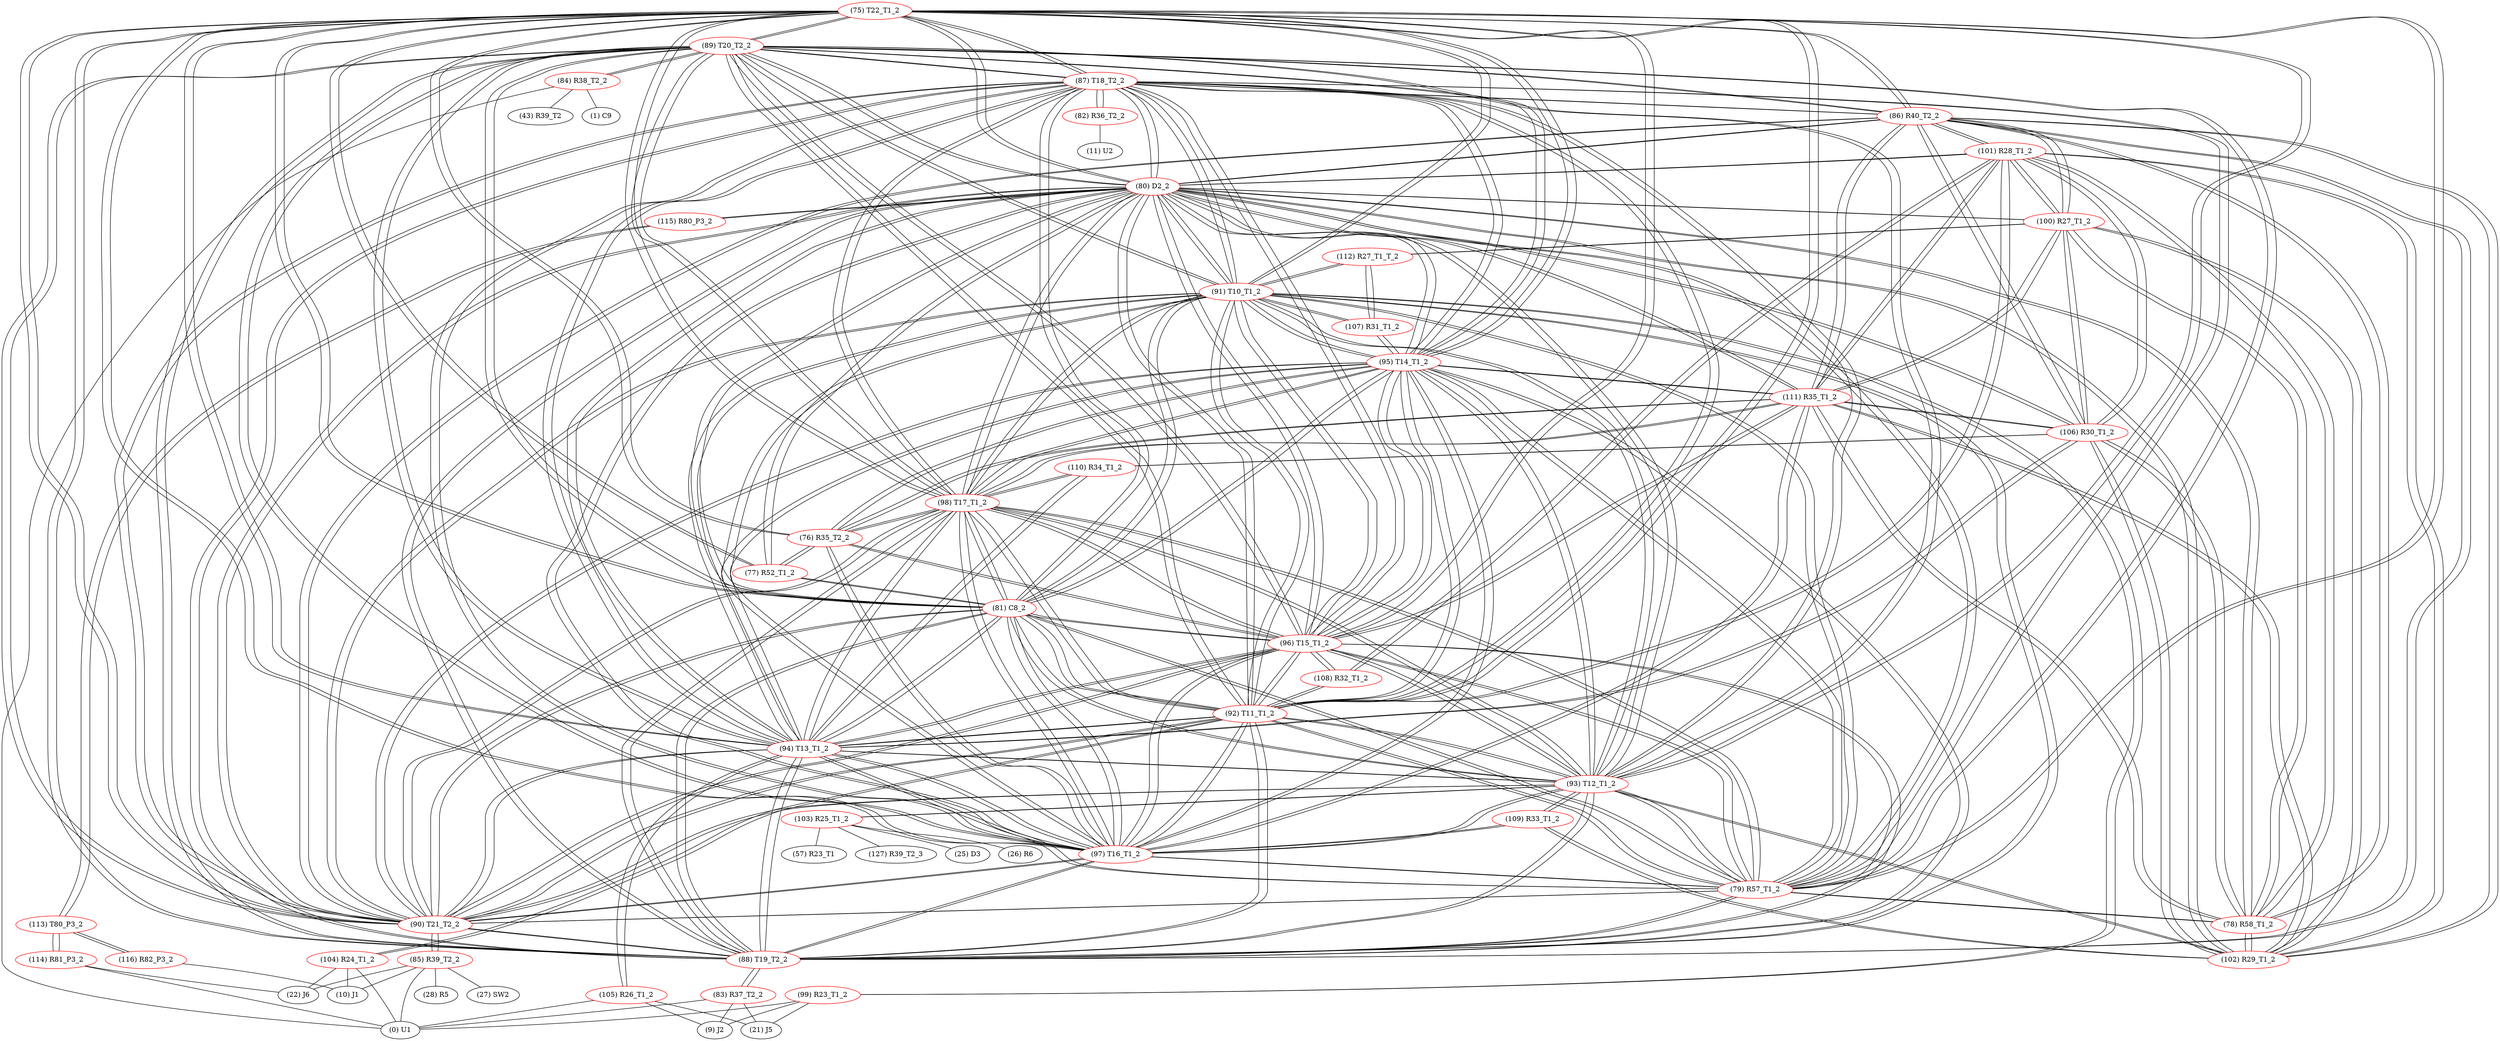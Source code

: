 graph {
	75 [label="(75) T22_T1_2" color=red]
	89 [label="(89) T20_T2_2"]
	87 [label="(87) T18_T2_2"]
	88 [label="(88) T19_T2_2"]
	90 [label="(90) T21_T2_2"]
	79 [label="(79) R57_T1_2"]
	80 [label="(80) D2_2"]
	92 [label="(92) T11_T1_2"]
	97 [label="(97) T16_T1_2"]
	98 [label="(98) T17_T1_2"]
	91 [label="(91) T10_T1_2"]
	93 [label="(93) T12_T1_2"]
	94 [label="(94) T13_T1_2"]
	95 [label="(95) T14_T1_2"]
	96 [label="(96) T15_T1_2"]
	81 [label="(81) C8_2"]
	86 [label="(86) R40_T2_2"]
	77 [label="(77) R52_T1_2"]
	76 [label="(76) R35_T2_2"]
	76 [label="(76) R35_T2_2" color=red]
	97 [label="(97) T16_T1_2"]
	96 [label="(96) T15_T1_2"]
	111 [label="(111) R35_T1_2"]
	95 [label="(95) T14_T1_2"]
	98 [label="(98) T17_T1_2"]
	77 [label="(77) R52_T1_2"]
	75 [label="(75) T22_T1_2"]
	77 [label="(77) R52_T1_2" color=red]
	80 [label="(80) D2_2"]
	81 [label="(81) C8_2"]
	76 [label="(76) R35_T2_2"]
	75 [label="(75) T22_T1_2"]
	78 [label="(78) R58_T1_2" color=red]
	79 [label="(79) R57_T1_2"]
	80 [label="(80) D2_2"]
	102 [label="(102) R29_T1_2"]
	111 [label="(111) R35_T1_2"]
	86 [label="(86) R40_T2_2"]
	106 [label="(106) R30_T1_2"]
	100 [label="(100) R27_T1_2"]
	101 [label="(101) R28_T1_2"]
	79 [label="(79) R57_T1_2" color=red]
	89 [label="(89) T20_T2_2"]
	87 [label="(87) T18_T2_2"]
	88 [label="(88) T19_T2_2"]
	90 [label="(90) T21_T2_2"]
	75 [label="(75) T22_T1_2"]
	80 [label="(80) D2_2"]
	92 [label="(92) T11_T1_2"]
	97 [label="(97) T16_T1_2"]
	98 [label="(98) T17_T1_2"]
	91 [label="(91) T10_T1_2"]
	93 [label="(93) T12_T1_2"]
	94 [label="(94) T13_T1_2"]
	95 [label="(95) T14_T1_2"]
	96 [label="(96) T15_T1_2"]
	81 [label="(81) C8_2"]
	78 [label="(78) R58_T1_2"]
	80 [label="(80) D2_2" color=red]
	89 [label="(89) T20_T2_2"]
	87 [label="(87) T18_T2_2"]
	88 [label="(88) T19_T2_2"]
	90 [label="(90) T21_T2_2"]
	79 [label="(79) R57_T1_2"]
	75 [label="(75) T22_T1_2"]
	92 [label="(92) T11_T1_2"]
	97 [label="(97) T16_T1_2"]
	98 [label="(98) T17_T1_2"]
	91 [label="(91) T10_T1_2"]
	93 [label="(93) T12_T1_2"]
	94 [label="(94) T13_T1_2"]
	95 [label="(95) T14_T1_2"]
	96 [label="(96) T15_T1_2"]
	81 [label="(81) C8_2"]
	77 [label="(77) R52_T1_2"]
	78 [label="(78) R58_T1_2"]
	102 [label="(102) R29_T1_2"]
	111 [label="(111) R35_T1_2"]
	86 [label="(86) R40_T2_2"]
	106 [label="(106) R30_T1_2"]
	100 [label="(100) R27_T1_2"]
	101 [label="(101) R28_T1_2"]
	115 [label="(115) R80_P3_2"]
	81 [label="(81) C8_2" color=red]
	89 [label="(89) T20_T2_2"]
	87 [label="(87) T18_T2_2"]
	88 [label="(88) T19_T2_2"]
	90 [label="(90) T21_T2_2"]
	79 [label="(79) R57_T1_2"]
	75 [label="(75) T22_T1_2"]
	80 [label="(80) D2_2"]
	92 [label="(92) T11_T1_2"]
	97 [label="(97) T16_T1_2"]
	98 [label="(98) T17_T1_2"]
	91 [label="(91) T10_T1_2"]
	93 [label="(93) T12_T1_2"]
	94 [label="(94) T13_T1_2"]
	95 [label="(95) T14_T1_2"]
	96 [label="(96) T15_T1_2"]
	77 [label="(77) R52_T1_2"]
	82 [label="(82) R36_T2_2" color=red]
	11 [label="(11) U2"]
	87 [label="(87) T18_T2_2"]
	83 [label="(83) R37_T2_2" color=red]
	21 [label="(21) J5"]
	0 [label="(0) U1"]
	9 [label="(9) J2"]
	88 [label="(88) T19_T2_2"]
	84 [label="(84) R38_T2_2" color=red]
	1 [label="(1) C9"]
	0 [label="(0) U1"]
	43 [label="(43) R39_T2"]
	89 [label="(89) T20_T2_2"]
	85 [label="(85) R39_T2_2" color=red]
	10 [label="(10) J1"]
	28 [label="(28) R5"]
	0 [label="(0) U1"]
	22 [label="(22) J6"]
	27 [label="(27) SW2"]
	90 [label="(90) T21_T2_2"]
	86 [label="(86) R40_T2_2" color=red]
	102 [label="(102) R29_T1_2"]
	111 [label="(111) R35_T1_2"]
	106 [label="(106) R30_T1_2"]
	80 [label="(80) D2_2"]
	78 [label="(78) R58_T1_2"]
	100 [label="(100) R27_T1_2"]
	101 [label="(101) R28_T1_2"]
	75 [label="(75) T22_T1_2"]
	88 [label="(88) T19_T2_2"]
	87 [label="(87) T18_T2_2"]
	90 [label="(90) T21_T2_2"]
	89 [label="(89) T20_T2_2"]
	87 [label="(87) T18_T2_2" color=red]
	89 [label="(89) T20_T2_2"]
	88 [label="(88) T19_T2_2"]
	90 [label="(90) T21_T2_2"]
	79 [label="(79) R57_T1_2"]
	75 [label="(75) T22_T1_2"]
	80 [label="(80) D2_2"]
	92 [label="(92) T11_T1_2"]
	97 [label="(97) T16_T1_2"]
	98 [label="(98) T17_T1_2"]
	91 [label="(91) T10_T1_2"]
	93 [label="(93) T12_T1_2"]
	94 [label="(94) T13_T1_2"]
	95 [label="(95) T14_T1_2"]
	96 [label="(96) T15_T1_2"]
	81 [label="(81) C8_2"]
	86 [label="(86) R40_T2_2"]
	82 [label="(82) R36_T2_2"]
	88 [label="(88) T19_T2_2" color=red]
	89 [label="(89) T20_T2_2"]
	87 [label="(87) T18_T2_2"]
	90 [label="(90) T21_T2_2"]
	79 [label="(79) R57_T1_2"]
	75 [label="(75) T22_T1_2"]
	80 [label="(80) D2_2"]
	92 [label="(92) T11_T1_2"]
	97 [label="(97) T16_T1_2"]
	98 [label="(98) T17_T1_2"]
	91 [label="(91) T10_T1_2"]
	93 [label="(93) T12_T1_2"]
	94 [label="(94) T13_T1_2"]
	95 [label="(95) T14_T1_2"]
	96 [label="(96) T15_T1_2"]
	81 [label="(81) C8_2"]
	86 [label="(86) R40_T2_2"]
	83 [label="(83) R37_T2_2"]
	89 [label="(89) T20_T2_2" color=red]
	87 [label="(87) T18_T2_2"]
	88 [label="(88) T19_T2_2"]
	90 [label="(90) T21_T2_2"]
	79 [label="(79) R57_T1_2"]
	75 [label="(75) T22_T1_2"]
	80 [label="(80) D2_2"]
	92 [label="(92) T11_T1_2"]
	97 [label="(97) T16_T1_2"]
	98 [label="(98) T17_T1_2"]
	91 [label="(91) T10_T1_2"]
	93 [label="(93) T12_T1_2"]
	94 [label="(94) T13_T1_2"]
	95 [label="(95) T14_T1_2"]
	96 [label="(96) T15_T1_2"]
	81 [label="(81) C8_2"]
	86 [label="(86) R40_T2_2"]
	84 [label="(84) R38_T2_2"]
	90 [label="(90) T21_T2_2" color=red]
	89 [label="(89) T20_T2_2"]
	87 [label="(87) T18_T2_2"]
	88 [label="(88) T19_T2_2"]
	79 [label="(79) R57_T1_2"]
	75 [label="(75) T22_T1_2"]
	80 [label="(80) D2_2"]
	92 [label="(92) T11_T1_2"]
	97 [label="(97) T16_T1_2"]
	98 [label="(98) T17_T1_2"]
	91 [label="(91) T10_T1_2"]
	93 [label="(93) T12_T1_2"]
	94 [label="(94) T13_T1_2"]
	95 [label="(95) T14_T1_2"]
	96 [label="(96) T15_T1_2"]
	81 [label="(81) C8_2"]
	86 [label="(86) R40_T2_2"]
	85 [label="(85) R39_T2_2"]
	91 [label="(91) T10_T1_2" color=red]
	89 [label="(89) T20_T2_2"]
	87 [label="(87) T18_T2_2"]
	88 [label="(88) T19_T2_2"]
	90 [label="(90) T21_T2_2"]
	79 [label="(79) R57_T1_2"]
	75 [label="(75) T22_T1_2"]
	80 [label="(80) D2_2"]
	92 [label="(92) T11_T1_2"]
	97 [label="(97) T16_T1_2"]
	98 [label="(98) T17_T1_2"]
	93 [label="(93) T12_T1_2"]
	94 [label="(94) T13_T1_2"]
	95 [label="(95) T14_T1_2"]
	96 [label="(96) T15_T1_2"]
	81 [label="(81) C8_2"]
	99 [label="(99) R23_T1_2"]
	107 [label="(107) R31_T1_2"]
	112 [label="(112) R27_T1_T_2"]
	92 [label="(92) T11_T1_2" color=red]
	89 [label="(89) T20_T2_2"]
	87 [label="(87) T18_T2_2"]
	88 [label="(88) T19_T2_2"]
	90 [label="(90) T21_T2_2"]
	79 [label="(79) R57_T1_2"]
	75 [label="(75) T22_T1_2"]
	80 [label="(80) D2_2"]
	97 [label="(97) T16_T1_2"]
	98 [label="(98) T17_T1_2"]
	91 [label="(91) T10_T1_2"]
	93 [label="(93) T12_T1_2"]
	94 [label="(94) T13_T1_2"]
	95 [label="(95) T14_T1_2"]
	96 [label="(96) T15_T1_2"]
	81 [label="(81) C8_2"]
	104 [label="(104) R24_T1_2"]
	108 [label="(108) R32_T1_2"]
	101 [label="(101) R28_T1_2"]
	93 [label="(93) T12_T1_2" color=red]
	89 [label="(89) T20_T2_2"]
	87 [label="(87) T18_T2_2"]
	88 [label="(88) T19_T2_2"]
	90 [label="(90) T21_T2_2"]
	79 [label="(79) R57_T1_2"]
	75 [label="(75) T22_T1_2"]
	80 [label="(80) D2_2"]
	92 [label="(92) T11_T1_2"]
	97 [label="(97) T16_T1_2"]
	98 [label="(98) T17_T1_2"]
	91 [label="(91) T10_T1_2"]
	94 [label="(94) T13_T1_2"]
	95 [label="(95) T14_T1_2"]
	96 [label="(96) T15_T1_2"]
	81 [label="(81) C8_2"]
	109 [label="(109) R33_T1_2"]
	102 [label="(102) R29_T1_2"]
	103 [label="(103) R25_T1_2"]
	94 [label="(94) T13_T1_2" color=red]
	89 [label="(89) T20_T2_2"]
	87 [label="(87) T18_T2_2"]
	88 [label="(88) T19_T2_2"]
	90 [label="(90) T21_T2_2"]
	79 [label="(79) R57_T1_2"]
	75 [label="(75) T22_T1_2"]
	80 [label="(80) D2_2"]
	92 [label="(92) T11_T1_2"]
	97 [label="(97) T16_T1_2"]
	98 [label="(98) T17_T1_2"]
	91 [label="(91) T10_T1_2"]
	93 [label="(93) T12_T1_2"]
	95 [label="(95) T14_T1_2"]
	96 [label="(96) T15_T1_2"]
	81 [label="(81) C8_2"]
	106 [label="(106) R30_T1_2"]
	110 [label="(110) R34_T1_2"]
	105 [label="(105) R26_T1_2"]
	95 [label="(95) T14_T1_2" color=red]
	89 [label="(89) T20_T2_2"]
	87 [label="(87) T18_T2_2"]
	88 [label="(88) T19_T2_2"]
	90 [label="(90) T21_T2_2"]
	79 [label="(79) R57_T1_2"]
	75 [label="(75) T22_T1_2"]
	80 [label="(80) D2_2"]
	92 [label="(92) T11_T1_2"]
	97 [label="(97) T16_T1_2"]
	98 [label="(98) T17_T1_2"]
	91 [label="(91) T10_T1_2"]
	93 [label="(93) T12_T1_2"]
	94 [label="(94) T13_T1_2"]
	96 [label="(96) T15_T1_2"]
	81 [label="(81) C8_2"]
	111 [label="(111) R35_T1_2"]
	76 [label="(76) R35_T2_2"]
	107 [label="(107) R31_T1_2"]
	96 [label="(96) T15_T1_2" color=red]
	89 [label="(89) T20_T2_2"]
	87 [label="(87) T18_T2_2"]
	88 [label="(88) T19_T2_2"]
	90 [label="(90) T21_T2_2"]
	79 [label="(79) R57_T1_2"]
	75 [label="(75) T22_T1_2"]
	80 [label="(80) D2_2"]
	92 [label="(92) T11_T1_2"]
	97 [label="(97) T16_T1_2"]
	98 [label="(98) T17_T1_2"]
	91 [label="(91) T10_T1_2"]
	93 [label="(93) T12_T1_2"]
	94 [label="(94) T13_T1_2"]
	95 [label="(95) T14_T1_2"]
	81 [label="(81) C8_2"]
	111 [label="(111) R35_T1_2"]
	76 [label="(76) R35_T2_2"]
	108 [label="(108) R32_T1_2"]
	97 [label="(97) T16_T1_2" color=red]
	89 [label="(89) T20_T2_2"]
	87 [label="(87) T18_T2_2"]
	88 [label="(88) T19_T2_2"]
	90 [label="(90) T21_T2_2"]
	79 [label="(79) R57_T1_2"]
	75 [label="(75) T22_T1_2"]
	80 [label="(80) D2_2"]
	92 [label="(92) T11_T1_2"]
	98 [label="(98) T17_T1_2"]
	91 [label="(91) T10_T1_2"]
	93 [label="(93) T12_T1_2"]
	94 [label="(94) T13_T1_2"]
	95 [label="(95) T14_T1_2"]
	96 [label="(96) T15_T1_2"]
	81 [label="(81) C8_2"]
	111 [label="(111) R35_T1_2"]
	76 [label="(76) R35_T2_2"]
	109 [label="(109) R33_T1_2"]
	98 [label="(98) T17_T1_2" color=red]
	89 [label="(89) T20_T2_2"]
	87 [label="(87) T18_T2_2"]
	88 [label="(88) T19_T2_2"]
	90 [label="(90) T21_T2_2"]
	79 [label="(79) R57_T1_2"]
	75 [label="(75) T22_T1_2"]
	80 [label="(80) D2_2"]
	92 [label="(92) T11_T1_2"]
	97 [label="(97) T16_T1_2"]
	91 [label="(91) T10_T1_2"]
	93 [label="(93) T12_T1_2"]
	94 [label="(94) T13_T1_2"]
	95 [label="(95) T14_T1_2"]
	96 [label="(96) T15_T1_2"]
	81 [label="(81) C8_2"]
	111 [label="(111) R35_T1_2"]
	76 [label="(76) R35_T2_2"]
	110 [label="(110) R34_T1_2"]
	99 [label="(99) R23_T1_2" color=red]
	0 [label="(0) U1"]
	21 [label="(21) J5"]
	9 [label="(9) J2"]
	91 [label="(91) T10_T1_2"]
	100 [label="(100) R27_T1_2" color=red]
	102 [label="(102) R29_T1_2"]
	111 [label="(111) R35_T1_2"]
	86 [label="(86) R40_T2_2"]
	106 [label="(106) R30_T1_2"]
	80 [label="(80) D2_2"]
	78 [label="(78) R58_T1_2"]
	101 [label="(101) R28_T1_2"]
	112 [label="(112) R27_T1_T_2"]
	101 [label="(101) R28_T1_2" color=red]
	102 [label="(102) R29_T1_2"]
	111 [label="(111) R35_T1_2"]
	86 [label="(86) R40_T2_2"]
	106 [label="(106) R30_T1_2"]
	80 [label="(80) D2_2"]
	78 [label="(78) R58_T1_2"]
	100 [label="(100) R27_T1_2"]
	108 [label="(108) R32_T1_2"]
	92 [label="(92) T11_T1_2"]
	102 [label="(102) R29_T1_2" color=red]
	111 [label="(111) R35_T1_2"]
	86 [label="(86) R40_T2_2"]
	106 [label="(106) R30_T1_2"]
	80 [label="(80) D2_2"]
	78 [label="(78) R58_T1_2"]
	100 [label="(100) R27_T1_2"]
	101 [label="(101) R28_T1_2"]
	109 [label="(109) R33_T1_2"]
	93 [label="(93) T12_T1_2"]
	103 [label="(103) R25_T1_2" color=red]
	25 [label="(25) D3"]
	26 [label="(26) R6"]
	57 [label="(57) R23_T1"]
	127 [label="(127) R39_T2_3"]
	93 [label="(93) T12_T1_2"]
	104 [label="(104) R24_T1_2" color=red]
	22 [label="(22) J6"]
	0 [label="(0) U1"]
	10 [label="(10) J1"]
	92 [label="(92) T11_T1_2"]
	105 [label="(105) R26_T1_2" color=red]
	9 [label="(9) J2"]
	0 [label="(0) U1"]
	21 [label="(21) J5"]
	94 [label="(94) T13_T1_2"]
	106 [label="(106) R30_T1_2" color=red]
	102 [label="(102) R29_T1_2"]
	111 [label="(111) R35_T1_2"]
	86 [label="(86) R40_T2_2"]
	80 [label="(80) D2_2"]
	78 [label="(78) R58_T1_2"]
	100 [label="(100) R27_T1_2"]
	101 [label="(101) R28_T1_2"]
	110 [label="(110) R34_T1_2"]
	94 [label="(94) T13_T1_2"]
	107 [label="(107) R31_T1_2" color=red]
	91 [label="(91) T10_T1_2"]
	112 [label="(112) R27_T1_T_2"]
	95 [label="(95) T14_T1_2"]
	108 [label="(108) R32_T1_2" color=red]
	96 [label="(96) T15_T1_2"]
	101 [label="(101) R28_T1_2"]
	92 [label="(92) T11_T1_2"]
	109 [label="(109) R33_T1_2" color=red]
	97 [label="(97) T16_T1_2"]
	102 [label="(102) R29_T1_2"]
	93 [label="(93) T12_T1_2"]
	110 [label="(110) R34_T1_2" color=red]
	98 [label="(98) T17_T1_2"]
	106 [label="(106) R30_T1_2"]
	94 [label="(94) T13_T1_2"]
	111 [label="(111) R35_T1_2" color=red]
	102 [label="(102) R29_T1_2"]
	86 [label="(86) R40_T2_2"]
	106 [label="(106) R30_T1_2"]
	80 [label="(80) D2_2"]
	78 [label="(78) R58_T1_2"]
	100 [label="(100) R27_T1_2"]
	101 [label="(101) R28_T1_2"]
	97 [label="(97) T16_T1_2"]
	96 [label="(96) T15_T1_2"]
	95 [label="(95) T14_T1_2"]
	98 [label="(98) T17_T1_2"]
	76 [label="(76) R35_T2_2"]
	112 [label="(112) R27_T1_T_2" color=red]
	91 [label="(91) T10_T1_2"]
	107 [label="(107) R31_T1_2"]
	100 [label="(100) R27_T1_2"]
	113 [label="(113) T80_P3_2" color=red]
	114 [label="(114) R81_P3_2"]
	116 [label="(116) R82_P3_2"]
	115 [label="(115) R80_P3_2"]
	114 [label="(114) R81_P3_2" color=red]
	0 [label="(0) U1"]
	22 [label="(22) J6"]
	113 [label="(113) T80_P3_2"]
	115 [label="(115) R80_P3_2" color=red]
	80 [label="(80) D2_2"]
	113 [label="(113) T80_P3_2"]
	116 [label="(116) R82_P3_2" color=red]
	10 [label="(10) J1"]
	113 [label="(113) T80_P3_2"]
	75 -- 89
	75 -- 87
	75 -- 88
	75 -- 90
	75 -- 79
	75 -- 80
	75 -- 92
	75 -- 97
	75 -- 98
	75 -- 91
	75 -- 93
	75 -- 94
	75 -- 95
	75 -- 96
	75 -- 81
	75 -- 86
	75 -- 77
	75 -- 76
	76 -- 97
	76 -- 96
	76 -- 111
	76 -- 95
	76 -- 98
	76 -- 77
	76 -- 75
	77 -- 80
	77 -- 81
	77 -- 76
	77 -- 75
	78 -- 79
	78 -- 80
	78 -- 102
	78 -- 111
	78 -- 86
	78 -- 106
	78 -- 100
	78 -- 101
	79 -- 89
	79 -- 87
	79 -- 88
	79 -- 90
	79 -- 75
	79 -- 80
	79 -- 92
	79 -- 97
	79 -- 98
	79 -- 91
	79 -- 93
	79 -- 94
	79 -- 95
	79 -- 96
	79 -- 81
	79 -- 78
	80 -- 89
	80 -- 87
	80 -- 88
	80 -- 90
	80 -- 79
	80 -- 75
	80 -- 92
	80 -- 97
	80 -- 98
	80 -- 91
	80 -- 93
	80 -- 94
	80 -- 95
	80 -- 96
	80 -- 81
	80 -- 77
	80 -- 78
	80 -- 102
	80 -- 111
	80 -- 86
	80 -- 106
	80 -- 100
	80 -- 101
	80 -- 115
	81 -- 89
	81 -- 87
	81 -- 88
	81 -- 90
	81 -- 79
	81 -- 75
	81 -- 80
	81 -- 92
	81 -- 97
	81 -- 98
	81 -- 91
	81 -- 93
	81 -- 94
	81 -- 95
	81 -- 96
	81 -- 77
	82 -- 11
	82 -- 87
	83 -- 21
	83 -- 0
	83 -- 9
	83 -- 88
	84 -- 1
	84 -- 0
	84 -- 43
	84 -- 89
	85 -- 10
	85 -- 28
	85 -- 0
	85 -- 22
	85 -- 27
	85 -- 90
	86 -- 102
	86 -- 111
	86 -- 106
	86 -- 80
	86 -- 78
	86 -- 100
	86 -- 101
	86 -- 75
	86 -- 88
	86 -- 87
	86 -- 90
	86 -- 89
	87 -- 89
	87 -- 88
	87 -- 90
	87 -- 79
	87 -- 75
	87 -- 80
	87 -- 92
	87 -- 97
	87 -- 98
	87 -- 91
	87 -- 93
	87 -- 94
	87 -- 95
	87 -- 96
	87 -- 81
	87 -- 86
	87 -- 82
	88 -- 89
	88 -- 87
	88 -- 90
	88 -- 79
	88 -- 75
	88 -- 80
	88 -- 92
	88 -- 97
	88 -- 98
	88 -- 91
	88 -- 93
	88 -- 94
	88 -- 95
	88 -- 96
	88 -- 81
	88 -- 86
	88 -- 83
	89 -- 87
	89 -- 88
	89 -- 90
	89 -- 79
	89 -- 75
	89 -- 80
	89 -- 92
	89 -- 97
	89 -- 98
	89 -- 91
	89 -- 93
	89 -- 94
	89 -- 95
	89 -- 96
	89 -- 81
	89 -- 86
	89 -- 84
	90 -- 89
	90 -- 87
	90 -- 88
	90 -- 79
	90 -- 75
	90 -- 80
	90 -- 92
	90 -- 97
	90 -- 98
	90 -- 91
	90 -- 93
	90 -- 94
	90 -- 95
	90 -- 96
	90 -- 81
	90 -- 86
	90 -- 85
	91 -- 89
	91 -- 87
	91 -- 88
	91 -- 90
	91 -- 79
	91 -- 75
	91 -- 80
	91 -- 92
	91 -- 97
	91 -- 98
	91 -- 93
	91 -- 94
	91 -- 95
	91 -- 96
	91 -- 81
	91 -- 99
	91 -- 107
	91 -- 112
	92 -- 89
	92 -- 87
	92 -- 88
	92 -- 90
	92 -- 79
	92 -- 75
	92 -- 80
	92 -- 97
	92 -- 98
	92 -- 91
	92 -- 93
	92 -- 94
	92 -- 95
	92 -- 96
	92 -- 81
	92 -- 104
	92 -- 108
	92 -- 101
	93 -- 89
	93 -- 87
	93 -- 88
	93 -- 90
	93 -- 79
	93 -- 75
	93 -- 80
	93 -- 92
	93 -- 97
	93 -- 98
	93 -- 91
	93 -- 94
	93 -- 95
	93 -- 96
	93 -- 81
	93 -- 109
	93 -- 102
	93 -- 103
	94 -- 89
	94 -- 87
	94 -- 88
	94 -- 90
	94 -- 79
	94 -- 75
	94 -- 80
	94 -- 92
	94 -- 97
	94 -- 98
	94 -- 91
	94 -- 93
	94 -- 95
	94 -- 96
	94 -- 81
	94 -- 106
	94 -- 110
	94 -- 105
	95 -- 89
	95 -- 87
	95 -- 88
	95 -- 90
	95 -- 79
	95 -- 75
	95 -- 80
	95 -- 92
	95 -- 97
	95 -- 98
	95 -- 91
	95 -- 93
	95 -- 94
	95 -- 96
	95 -- 81
	95 -- 111
	95 -- 76
	95 -- 107
	96 -- 89
	96 -- 87
	96 -- 88
	96 -- 90
	96 -- 79
	96 -- 75
	96 -- 80
	96 -- 92
	96 -- 97
	96 -- 98
	96 -- 91
	96 -- 93
	96 -- 94
	96 -- 95
	96 -- 81
	96 -- 111
	96 -- 76
	96 -- 108
	97 -- 89
	97 -- 87
	97 -- 88
	97 -- 90
	97 -- 79
	97 -- 75
	97 -- 80
	97 -- 92
	97 -- 98
	97 -- 91
	97 -- 93
	97 -- 94
	97 -- 95
	97 -- 96
	97 -- 81
	97 -- 111
	97 -- 76
	97 -- 109
	98 -- 89
	98 -- 87
	98 -- 88
	98 -- 90
	98 -- 79
	98 -- 75
	98 -- 80
	98 -- 92
	98 -- 97
	98 -- 91
	98 -- 93
	98 -- 94
	98 -- 95
	98 -- 96
	98 -- 81
	98 -- 111
	98 -- 76
	98 -- 110
	99 -- 0
	99 -- 21
	99 -- 9
	99 -- 91
	100 -- 102
	100 -- 111
	100 -- 86
	100 -- 106
	100 -- 80
	100 -- 78
	100 -- 101
	100 -- 112
	101 -- 102
	101 -- 111
	101 -- 86
	101 -- 106
	101 -- 80
	101 -- 78
	101 -- 100
	101 -- 108
	101 -- 92
	102 -- 111
	102 -- 86
	102 -- 106
	102 -- 80
	102 -- 78
	102 -- 100
	102 -- 101
	102 -- 109
	102 -- 93
	103 -- 25
	103 -- 26
	103 -- 57
	103 -- 127
	103 -- 93
	104 -- 22
	104 -- 0
	104 -- 10
	104 -- 92
	105 -- 9
	105 -- 0
	105 -- 21
	105 -- 94
	106 -- 102
	106 -- 111
	106 -- 86
	106 -- 80
	106 -- 78
	106 -- 100
	106 -- 101
	106 -- 110
	106 -- 94
	107 -- 91
	107 -- 112
	107 -- 95
	108 -- 96
	108 -- 101
	108 -- 92
	109 -- 97
	109 -- 102
	109 -- 93
	110 -- 98
	110 -- 106
	110 -- 94
	111 -- 102
	111 -- 86
	111 -- 106
	111 -- 80
	111 -- 78
	111 -- 100
	111 -- 101
	111 -- 97
	111 -- 96
	111 -- 95
	111 -- 98
	111 -- 76
	112 -- 91
	112 -- 107
	112 -- 100
	113 -- 114
	113 -- 116
	113 -- 115
	114 -- 0
	114 -- 22
	114 -- 113
	115 -- 80
	115 -- 113
	116 -- 10
	116 -- 113
}